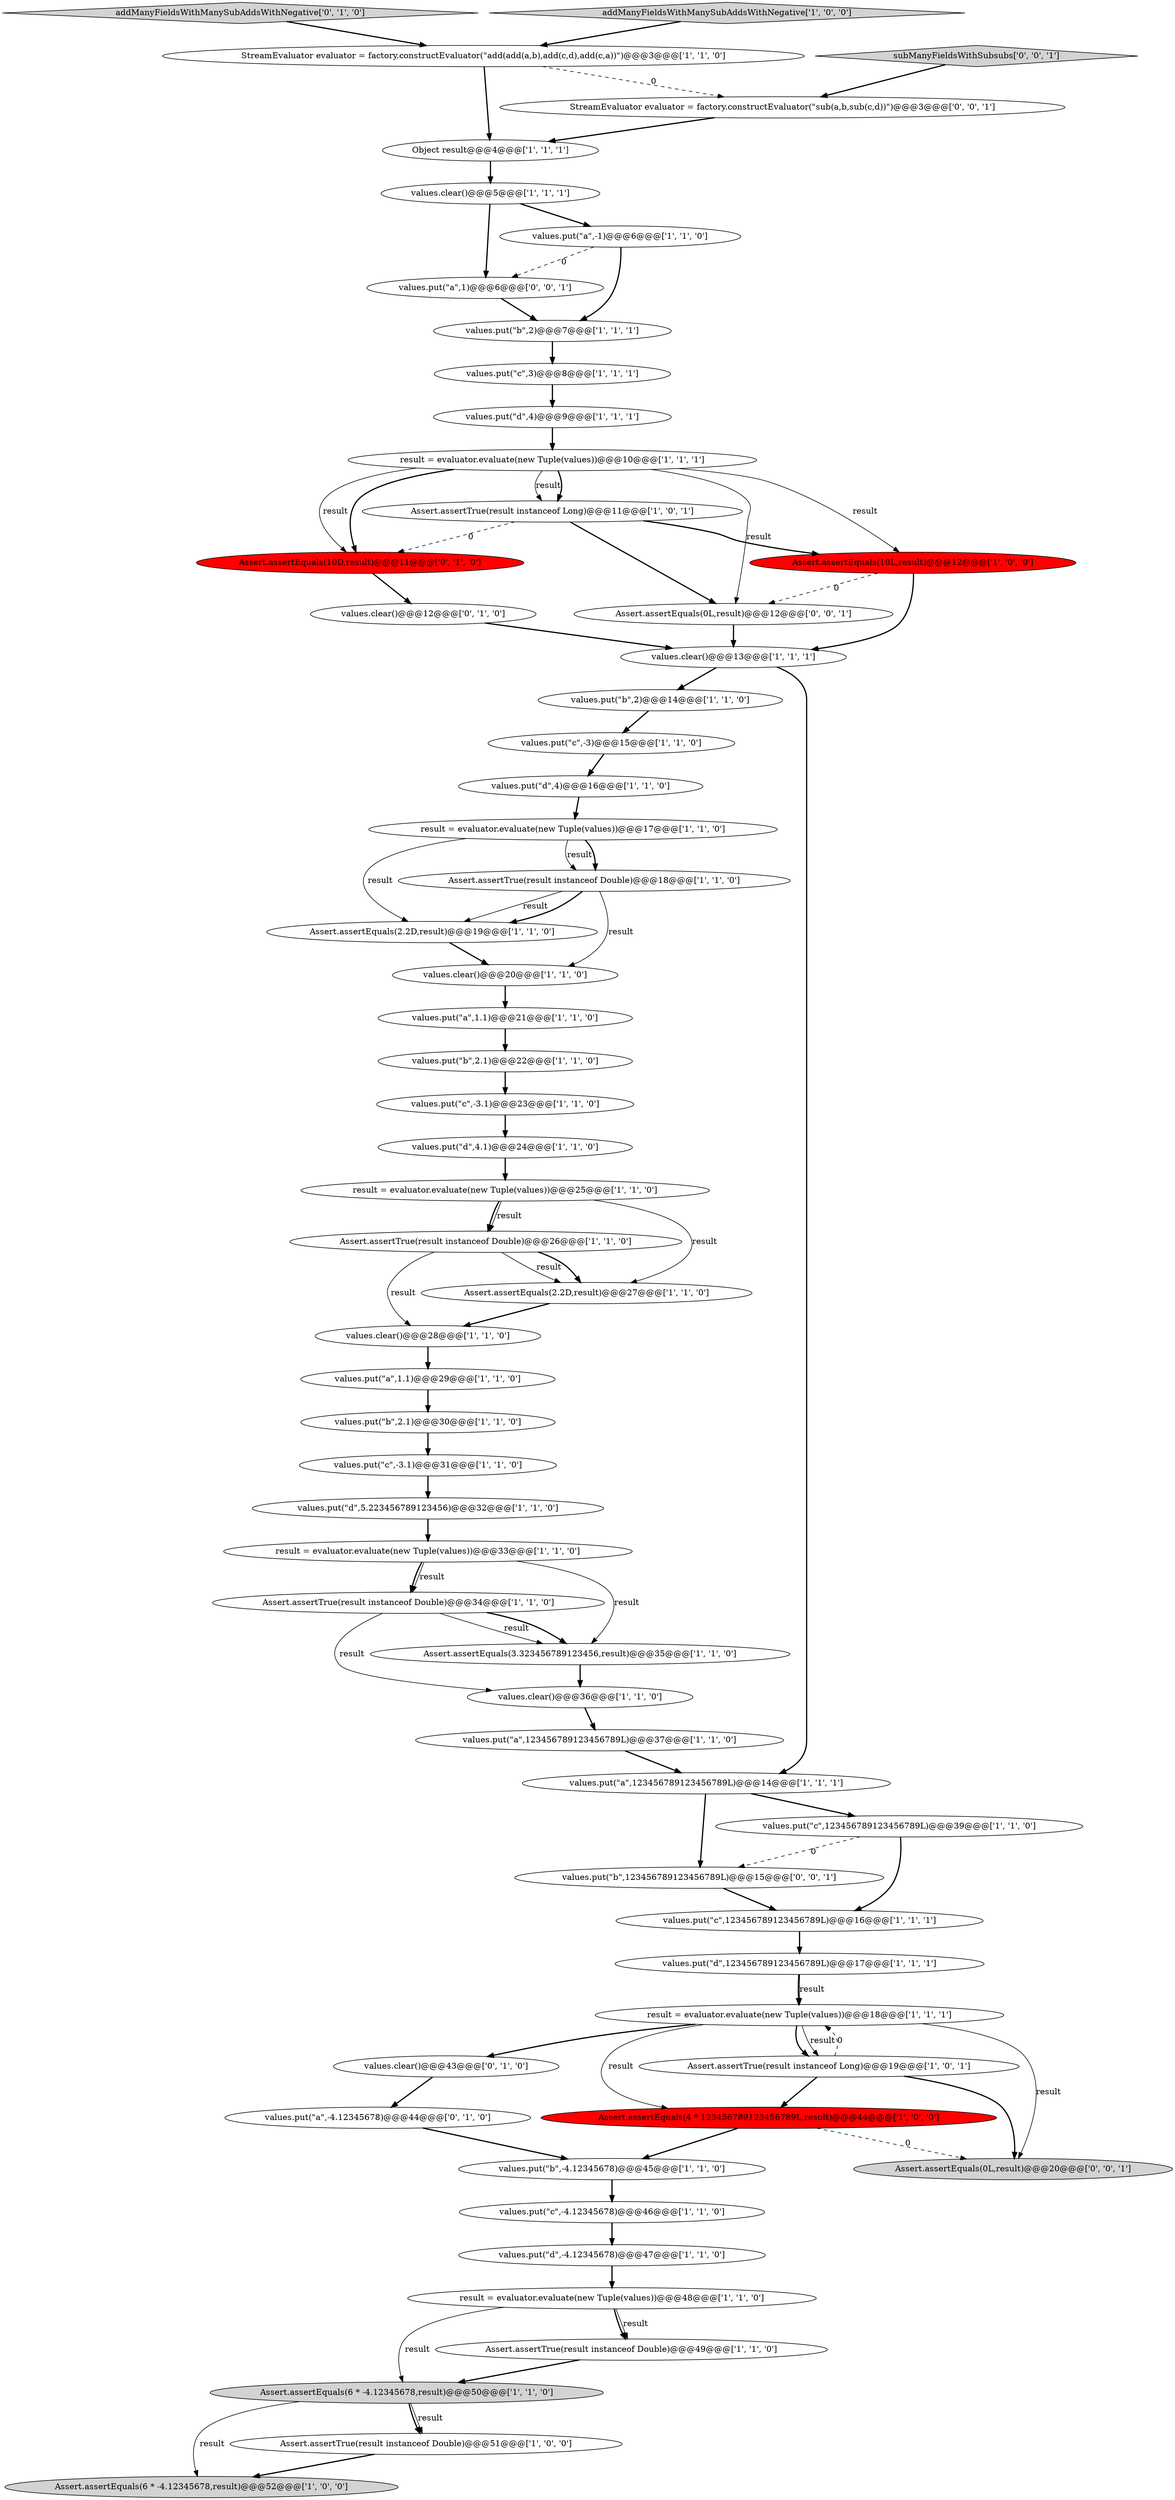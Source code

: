 digraph {
53 [style = filled, label = "values.clear()@@@43@@@['0', '1', '0']", fillcolor = white, shape = ellipse image = "AAA0AAABBB2BBB"];
0 [style = filled, label = "values.put(\"c\",-3.1)@@@23@@@['1', '1', '0']", fillcolor = white, shape = ellipse image = "AAA0AAABBB1BBB"];
10 [style = filled, label = "values.clear()@@@5@@@['1', '1', '1']", fillcolor = white, shape = ellipse image = "AAA0AAABBB1BBB"];
12 [style = filled, label = "Object result@@@4@@@['1', '1', '1']", fillcolor = white, shape = ellipse image = "AAA0AAABBB1BBB"];
19 [style = filled, label = "values.put(\"a\",1.1)@@@21@@@['1', '1', '0']", fillcolor = white, shape = ellipse image = "AAA0AAABBB1BBB"];
46 [style = filled, label = "values.put(\"d\",-4.12345678)@@@47@@@['1', '1', '0']", fillcolor = white, shape = ellipse image = "AAA0AAABBB1BBB"];
58 [style = filled, label = "Assert.assertEquals(0L,result)@@@20@@@['0', '0', '1']", fillcolor = lightgray, shape = ellipse image = "AAA0AAABBB3BBB"];
5 [style = filled, label = "Assert.assertTrue(result instanceof Long)@@@11@@@['1', '0', '1']", fillcolor = white, shape = ellipse image = "AAA0AAABBB1BBB"];
42 [style = filled, label = "result = evaluator.evaluate(new Tuple(values))@@@48@@@['1', '1', '0']", fillcolor = white, shape = ellipse image = "AAA0AAABBB1BBB"];
59 [style = filled, label = "values.put(\"a\",1)@@@6@@@['0', '0', '1']", fillcolor = white, shape = ellipse image = "AAA0AAABBB3BBB"];
3 [style = filled, label = "Assert.assertTrue(result instanceof Double)@@@34@@@['1', '1', '0']", fillcolor = white, shape = ellipse image = "AAA0AAABBB1BBB"];
52 [style = filled, label = "addManyFieldsWithManySubAddsWithNegative['0', '1', '0']", fillcolor = lightgray, shape = diamond image = "AAA0AAABBB2BBB"];
23 [style = filled, label = "values.put(\"a\",123456789123456789L)@@@14@@@['1', '1', '1']", fillcolor = white, shape = ellipse image = "AAA0AAABBB1BBB"];
49 [style = filled, label = "Assert.assertEquals(6 * -4.12345678,result)@@@52@@@['1', '0', '0']", fillcolor = lightgray, shape = ellipse image = "AAA0AAABBB1BBB"];
7 [style = filled, label = "values.put(\"d\",4)@@@9@@@['1', '1', '1']", fillcolor = white, shape = ellipse image = "AAA0AAABBB1BBB"];
4 [style = filled, label = "values.put(\"c\",3)@@@8@@@['1', '1', '1']", fillcolor = white, shape = ellipse image = "AAA0AAABBB1BBB"];
29 [style = filled, label = "values.put(\"b\",2)@@@7@@@['1', '1', '1']", fillcolor = white, shape = ellipse image = "AAA0AAABBB1BBB"];
51 [style = filled, label = "values.clear()@@@12@@@['0', '1', '0']", fillcolor = white, shape = ellipse image = "AAA0AAABBB2BBB"];
33 [style = filled, label = "values.put(\"a\",123456789123456789L)@@@37@@@['1', '1', '0']", fillcolor = white, shape = ellipse image = "AAA0AAABBB1BBB"];
27 [style = filled, label = "addManyFieldsWithManySubAddsWithNegative['1', '0', '0']", fillcolor = lightgray, shape = diamond image = "AAA0AAABBB1BBB"];
43 [style = filled, label = "result = evaluator.evaluate(new Tuple(values))@@@17@@@['1', '1', '0']", fillcolor = white, shape = ellipse image = "AAA0AAABBB1BBB"];
8 [style = filled, label = "values.put(\"c\",-3.1)@@@31@@@['1', '1', '0']", fillcolor = white, shape = ellipse image = "AAA0AAABBB1BBB"];
45 [style = filled, label = "values.clear()@@@13@@@['1', '1', '1']", fillcolor = white, shape = ellipse image = "AAA0AAABBB1BBB"];
22 [style = filled, label = "Assert.assertEquals(3.323456789123456,result)@@@35@@@['1', '1', '0']", fillcolor = white, shape = ellipse image = "AAA0AAABBB1BBB"];
20 [style = filled, label = "values.put(\"a\",1.1)@@@29@@@['1', '1', '0']", fillcolor = white, shape = ellipse image = "AAA0AAABBB1BBB"];
40 [style = filled, label = "values.put(\"d\",4)@@@16@@@['1', '1', '0']", fillcolor = white, shape = ellipse image = "AAA0AAABBB1BBB"];
55 [style = filled, label = "values.put(\"a\",-4.12345678)@@@44@@@['0', '1', '0']", fillcolor = white, shape = ellipse image = "AAA0AAABBB2BBB"];
39 [style = filled, label = "values.put(\"b\",2)@@@14@@@['1', '1', '0']", fillcolor = white, shape = ellipse image = "AAA0AAABBB1BBB"];
13 [style = filled, label = "Assert.assertEquals(2.2D,result)@@@19@@@['1', '1', '0']", fillcolor = white, shape = ellipse image = "AAA0AAABBB1BBB"];
1 [style = filled, label = "values.put(\"c\",-4.12345678)@@@46@@@['1', '1', '0']", fillcolor = white, shape = ellipse image = "AAA0AAABBB1BBB"];
41 [style = filled, label = "Assert.assertEquals(6 * -4.12345678,result)@@@50@@@['1', '1', '0']", fillcolor = lightgray, shape = ellipse image = "AAA0AAABBB1BBB"];
24 [style = filled, label = "Assert.assertTrue(result instanceof Double)@@@51@@@['1', '0', '0']", fillcolor = white, shape = ellipse image = "AAA0AAABBB1BBB"];
36 [style = filled, label = "values.put(\"b\",2.1)@@@22@@@['1', '1', '0']", fillcolor = white, shape = ellipse image = "AAA0AAABBB1BBB"];
32 [style = filled, label = "values.clear()@@@28@@@['1', '1', '0']", fillcolor = white, shape = ellipse image = "AAA0AAABBB1BBB"];
15 [style = filled, label = "result = evaluator.evaluate(new Tuple(values))@@@10@@@['1', '1', '1']", fillcolor = white, shape = ellipse image = "AAA0AAABBB1BBB"];
34 [style = filled, label = "values.clear()@@@36@@@['1', '1', '0']", fillcolor = white, shape = ellipse image = "AAA0AAABBB1BBB"];
17 [style = filled, label = "values.put(\"d\",5.223456789123456)@@@32@@@['1', '1', '0']", fillcolor = white, shape = ellipse image = "AAA0AAABBB1BBB"];
60 [style = filled, label = "values.put(\"b\",123456789123456789L)@@@15@@@['0', '0', '1']", fillcolor = white, shape = ellipse image = "AAA0AAABBB3BBB"];
9 [style = filled, label = "values.put(\"b\",2.1)@@@30@@@['1', '1', '0']", fillcolor = white, shape = ellipse image = "AAA0AAABBB1BBB"];
37 [style = filled, label = "Assert.assertTrue(result instanceof Double)@@@26@@@['1', '1', '0']", fillcolor = white, shape = ellipse image = "AAA0AAABBB1BBB"];
38 [style = filled, label = "result = evaluator.evaluate(new Tuple(values))@@@33@@@['1', '1', '0']", fillcolor = white, shape = ellipse image = "AAA0AAABBB1BBB"];
35 [style = filled, label = "Assert.assertEquals(2.2D,result)@@@27@@@['1', '1', '0']", fillcolor = white, shape = ellipse image = "AAA0AAABBB1BBB"];
2 [style = filled, label = "StreamEvaluator evaluator = factory.constructEvaluator(\"add(add(a,b),add(c,d),add(c,a))\")@@@3@@@['1', '1', '0']", fillcolor = white, shape = ellipse image = "AAA0AAABBB1BBB"];
6 [style = filled, label = "result = evaluator.evaluate(new Tuple(values))@@@25@@@['1', '1', '0']", fillcolor = white, shape = ellipse image = "AAA0AAABBB1BBB"];
47 [style = filled, label = "values.put(\"c\",123456789123456789L)@@@16@@@['1', '1', '1']", fillcolor = white, shape = ellipse image = "AAA0AAABBB1BBB"];
30 [style = filled, label = "values.put(\"d\",4.1)@@@24@@@['1', '1', '0']", fillcolor = white, shape = ellipse image = "AAA0AAABBB1BBB"];
26 [style = filled, label = "Assert.assertEquals(4 * 123456789123456789L,result)@@@44@@@['1', '0', '0']", fillcolor = red, shape = ellipse image = "AAA1AAABBB1BBB"];
44 [style = filled, label = "values.put(\"a\",-1)@@@6@@@['1', '1', '0']", fillcolor = white, shape = ellipse image = "AAA0AAABBB1BBB"];
16 [style = filled, label = "values.clear()@@@20@@@['1', '1', '0']", fillcolor = white, shape = ellipse image = "AAA0AAABBB1BBB"];
50 [style = filled, label = "values.put(\"c\",123456789123456789L)@@@39@@@['1', '1', '0']", fillcolor = white, shape = ellipse image = "AAA0AAABBB1BBB"];
48 [style = filled, label = "Assert.assertEquals(10L,result)@@@12@@@['1', '0', '0']", fillcolor = red, shape = ellipse image = "AAA1AAABBB1BBB"];
31 [style = filled, label = "result = evaluator.evaluate(new Tuple(values))@@@18@@@['1', '1', '1']", fillcolor = white, shape = ellipse image = "AAA0AAABBB1BBB"];
54 [style = filled, label = "Assert.assertEquals(10D,result)@@@11@@@['0', '1', '0']", fillcolor = red, shape = ellipse image = "AAA1AAABBB2BBB"];
18 [style = filled, label = "values.put(\"d\",123456789123456789L)@@@17@@@['1', '1', '1']", fillcolor = white, shape = ellipse image = "AAA0AAABBB1BBB"];
57 [style = filled, label = "Assert.assertEquals(0L,result)@@@12@@@['0', '0', '1']", fillcolor = white, shape = ellipse image = "AAA0AAABBB3BBB"];
56 [style = filled, label = "subManyFieldsWithSubsubs['0', '0', '1']", fillcolor = lightgray, shape = diamond image = "AAA0AAABBB3BBB"];
28 [style = filled, label = "Assert.assertTrue(result instanceof Double)@@@18@@@['1', '1', '0']", fillcolor = white, shape = ellipse image = "AAA0AAABBB1BBB"];
11 [style = filled, label = "Assert.assertTrue(result instanceof Long)@@@19@@@['1', '0', '1']", fillcolor = white, shape = ellipse image = "AAA0AAABBB1BBB"];
25 [style = filled, label = "values.put(\"c\",-3)@@@15@@@['1', '1', '0']", fillcolor = white, shape = ellipse image = "AAA0AAABBB1BBB"];
61 [style = filled, label = "StreamEvaluator evaluator = factory.constructEvaluator(\"sub(a,b,sub(c,d))\")@@@3@@@['0', '0', '1']", fillcolor = white, shape = ellipse image = "AAA0AAABBB3BBB"];
14 [style = filled, label = "values.put(\"b\",-4.12345678)@@@45@@@['1', '1', '0']", fillcolor = white, shape = ellipse image = "AAA0AAABBB1BBB"];
21 [style = filled, label = "Assert.assertTrue(result instanceof Double)@@@49@@@['1', '1', '0']", fillcolor = white, shape = ellipse image = "AAA0AAABBB1BBB"];
0->30 [style = bold, label=""];
42->21 [style = solid, label="result"];
20->9 [style = bold, label=""];
37->35 [style = solid, label="result"];
15->54 [style = bold, label=""];
55->14 [style = bold, label=""];
41->24 [style = solid, label="result"];
19->36 [style = bold, label=""];
61->12 [style = bold, label=""];
30->6 [style = bold, label=""];
31->58 [style = solid, label="result"];
28->16 [style = solid, label="result"];
1->46 [style = bold, label=""];
31->26 [style = solid, label="result"];
41->49 [style = solid, label="result"];
17->38 [style = bold, label=""];
12->10 [style = bold, label=""];
36->0 [style = bold, label=""];
24->49 [style = bold, label=""];
60->47 [style = bold, label=""];
26->58 [style = dashed, label="0"];
42->21 [style = bold, label=""];
32->20 [style = bold, label=""];
44->59 [style = dashed, label="0"];
27->2 [style = bold, label=""];
25->40 [style = bold, label=""];
18->31 [style = bold, label=""];
46->42 [style = bold, label=""];
5->54 [style = dashed, label="0"];
15->57 [style = solid, label="result"];
10->59 [style = bold, label=""];
34->33 [style = bold, label=""];
26->14 [style = bold, label=""];
21->41 [style = bold, label=""];
48->57 [style = dashed, label="0"];
43->28 [style = solid, label="result"];
57->45 [style = bold, label=""];
16->19 [style = bold, label=""];
9->8 [style = bold, label=""];
13->16 [style = bold, label=""];
31->11 [style = bold, label=""];
33->23 [style = bold, label=""];
8->17 [style = bold, label=""];
5->57 [style = bold, label=""];
2->61 [style = dashed, label="0"];
10->44 [style = bold, label=""];
37->32 [style = solid, label="result"];
31->53 [style = bold, label=""];
39->25 [style = bold, label=""];
11->58 [style = bold, label=""];
11->26 [style = bold, label=""];
15->5 [style = solid, label="result"];
31->11 [style = solid, label="result"];
6->35 [style = solid, label="result"];
45->23 [style = bold, label=""];
43->13 [style = solid, label="result"];
47->18 [style = bold, label=""];
44->29 [style = bold, label=""];
35->32 [style = bold, label=""];
38->3 [style = bold, label=""];
4->7 [style = bold, label=""];
42->41 [style = solid, label="result"];
6->37 [style = bold, label=""];
51->45 [style = bold, label=""];
3->22 [style = solid, label="result"];
11->31 [style = dashed, label="0"];
6->37 [style = solid, label="result"];
50->60 [style = dashed, label="0"];
7->15 [style = bold, label=""];
40->43 [style = bold, label=""];
37->35 [style = bold, label=""];
45->39 [style = bold, label=""];
23->50 [style = bold, label=""];
54->51 [style = bold, label=""];
53->55 [style = bold, label=""];
29->4 [style = bold, label=""];
41->24 [style = bold, label=""];
18->31 [style = solid, label="result"];
28->13 [style = solid, label="result"];
28->13 [style = bold, label=""];
56->61 [style = bold, label=""];
52->2 [style = bold, label=""];
3->34 [style = solid, label="result"];
15->48 [style = solid, label="result"];
3->22 [style = bold, label=""];
15->5 [style = bold, label=""];
2->12 [style = bold, label=""];
43->28 [style = bold, label=""];
14->1 [style = bold, label=""];
38->3 [style = solid, label="result"];
23->60 [style = bold, label=""];
38->22 [style = solid, label="result"];
48->45 [style = bold, label=""];
59->29 [style = bold, label=""];
50->47 [style = bold, label=""];
22->34 [style = bold, label=""];
5->48 [style = bold, label=""];
15->54 [style = solid, label="result"];
}
